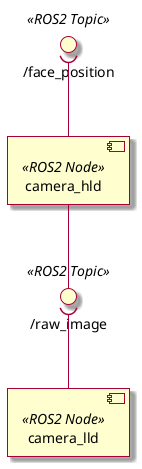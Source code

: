 @startuml Component_Diagram_camera_lld_hld_overview

skin rose 

component camera_lld <<ROS2 Node>> as Camera_LLD
component camera_hld <<ROS2 Node>> as Camera_HLD
interface "/raw_image" <<ROS2 Topic>> as provided_interface_camera_hld
interface "/face_position" <<ROS2 Topic>> as provided_interface_face_info

Camera_LLD -up-( provided_interface_camera_hld
Camera_HLD -down- provided_interface_camera_hld
Camera_HLD -up-( provided_interface_face_info

@enduml